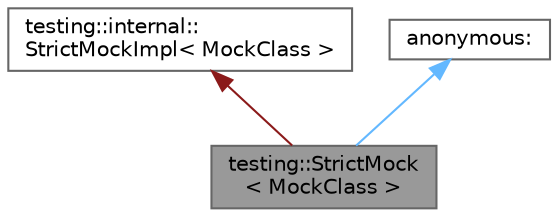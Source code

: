 digraph "testing::StrictMock&lt; MockClass &gt;"
{
 // LATEX_PDF_SIZE
  bgcolor="transparent";
  edge [fontname=Helvetica,fontsize=10,labelfontname=Helvetica,labelfontsize=10];
  node [fontname=Helvetica,fontsize=10,shape=box,height=0.2,width=0.4];
  Node1 [id="Node000001",label="testing::StrictMock\l\< MockClass \>",height=0.2,width=0.4,color="gray40", fillcolor="grey60", style="filled", fontcolor="black",tooltip=" "];
  Node2 -> Node1 [id="edge1_Node000001_Node000002",dir="back",color="firebrick4",style="solid",tooltip=" "];
  Node2 [id="Node000002",label="testing::internal::\lStrictMockImpl\< MockClass \>",height=0.2,width=0.4,color="gray40", fillcolor="white", style="filled",URL="$classtesting_1_1internal_1_1StrictMockImpl.html",tooltip=" "];
  Node3 -> Node1 [id="edge2_Node000001_Node000003",dir="back",color="steelblue1",style="solid",tooltip=" "];
  Node3 [id="Node000003",label="anonymous:",height=0.2,width=0.4,color="gray40", fillcolor="white", style="filled",tooltip=" "];
}
